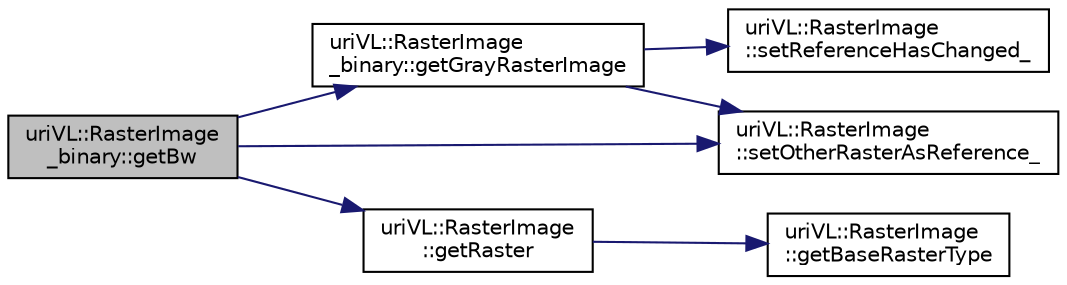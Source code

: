 digraph "uriVL::RasterImage_binary::getBw"
{
  edge [fontname="Helvetica",fontsize="10",labelfontname="Helvetica",labelfontsize="10"];
  node [fontname="Helvetica",fontsize="10",shape=record];
  rankdir="LR";
  Node1 [label="uriVL::RasterImage\l_binary::getBw",height=0.2,width=0.4,color="black", fillcolor="grey75", style="filled", fontcolor="black"];
  Node1 -> Node2 [color="midnightblue",fontsize="10",style="solid",fontname="Helvetica"];
  Node2 [label="uriVL::RasterImage\l_binary::getGrayRasterImage",height=0.2,width=0.4,color="black", fillcolor="white", style="filled",URL="$classuriVL_1_1RasterImage__binary.html#acf578688884e06b76440ce5e968c3dd6",tooltip="Returns the gray-level form of this image. "];
  Node2 -> Node3 [color="midnightblue",fontsize="10",style="solid",fontname="Helvetica"];
  Node3 [label="uriVL::RasterImage\l::setReferenceHasChanged_",height=0.2,width=0.4,color="black", fillcolor="white", style="filled",URL="$classuriVL_1_1RasterImage.html#a6c62baac612cff6df7be87dce2dfc5fb",tooltip="To be called by a child class that has modified the graphworld or one of the secondary rasters..."];
  Node2 -> Node4 [color="midnightblue",fontsize="10",style="solid",fontname="Helvetica"];
  Node4 [label="uriVL::RasterImage\l::setOtherRasterAsReference_",height=0.2,width=0.4,color="black", fillcolor="white", style="filled",URL="$classuriVL_1_1RasterImage.html#a12b85f0f0e80ca9f692797538111af70",tooltip="Called by a subclass that provides another type of raster (for example, RasterImage_binary), when that other raster becomes the reference. "];
  Node1 -> Node5 [color="midnightblue",fontsize="10",style="solid",fontname="Helvetica"];
  Node5 [label="uriVL::RasterImage\l::getRaster",height=0.2,width=0.4,color="black", fillcolor="white", style="filled",URL="$classuriVL_1_1RasterImage.html#a6939ed1c413bb24bc5241009cb4b586b",tooltip="Returns the base raster as a read-only 1D array. "];
  Node5 -> Node6 [color="midnightblue",fontsize="10",style="solid",fontname="Helvetica"];
  Node6 [label="uriVL::RasterImage\l::getBaseRasterType",height=0.2,width=0.4,color="black", fillcolor="white", style="filled",URL="$classuriVL_1_1RasterImage.html#a68815937f6a787e4541a33b108198baf",tooltip="Returns the image&#39;s base raster type. "];
  Node1 -> Node4 [color="midnightblue",fontsize="10",style="solid",fontname="Helvetica"];
}

